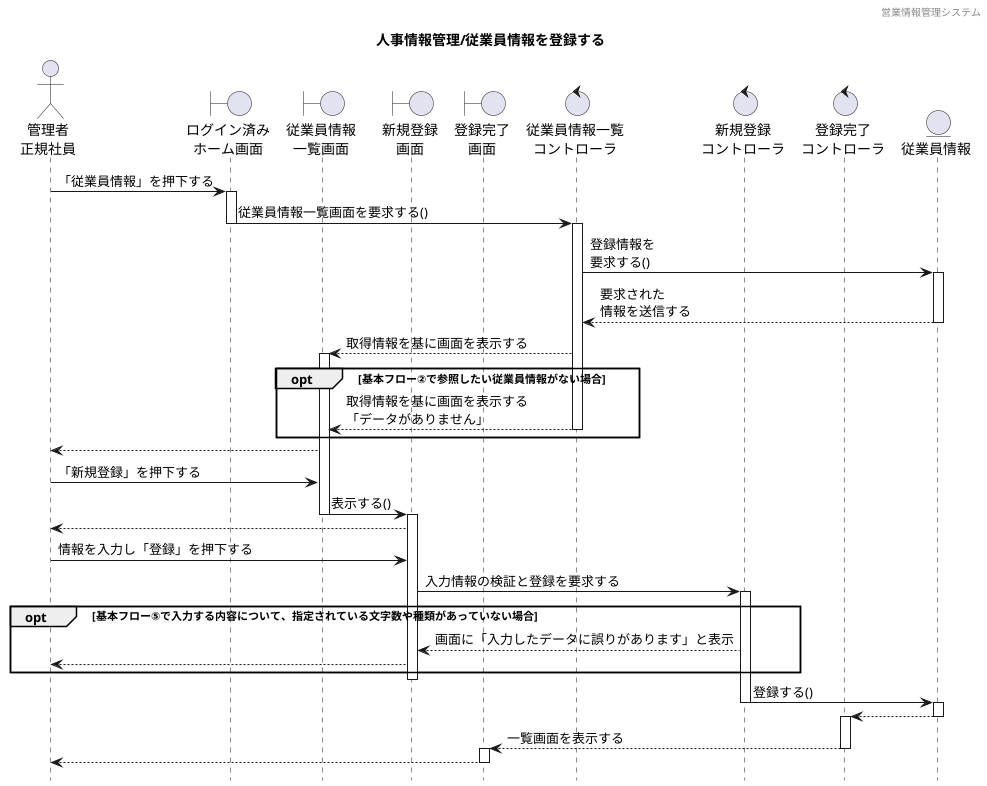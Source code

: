 @startuml シーケンス図

' 下アイコン除去
hide footbox
' ヘッダー
header 営業情報管理システム
' タイトル
title 人事情報管理/従業員情報を登録する


' actor "" as 
actor "管理者\n正規社員" as a1

' boundary "" as 
boundary "ログイン済み\nホーム画面" as b1
boundary "従業員情報\n一覧画面" as b2
boundary "新規登録\n画面" as b3
boundary "登録完了\n画面" as b4

' control "" as 
control "従業員情報一覧\nコントローラ" as c1
control "新規登録\nコントローラ" as c2
control "登録完了\nコントローラ" as c3

' entity "" as
entity "従業員情報" as e1


' ログイン済みホーム画面から一覧表示までのシーケンス
a1 -> b1 : 「従業員情報」を押下する
activate b1
b1 -> c1 : 従業員情報一覧画面を要求する()
deactivate b1
activate c1
c1 -> e1 : 登録情報を\n要求する()
activate e1
c1 <-- e1 : 要求された\n情報を送信する
deactivate e1
b2 <-- c1 : 取得情報を基に画面を表示する
activate b2

' 代替フロー
opt 基本フロー②で参照したい従業員情報がない場合
b2 <-- c1 : 取得情報を基に画面を表示する\n「データがありません」
deactivate c1
end

activate b2
a1 <-- b2
a1 -> b2 : 「新規登録」を押下する
b2 -> b3 : 表示する()
deactivate b2
activate b3
a1 <-- b3
a1 -> b3 : 情報を入力し「登録」を押下する
b3 -> c2 : 入力情報の検証と登録を要求する
activate c2

' 代替フロー
opt 基本フロー⑤で入力する内容について、指定されている文字数や種類があっていない場合
b3 <-- c2 : 画面に「入力したデータに誤りがあります」と表示
deactivate c1
a1 <-- b3
end

deactivate b3
activate c2
c2 -> e1 : 登録する()
deactivate c2
activate e1
c3 <-- e1
deactivate e1
activate c3
b4 <-- c3 : 一覧画面を表示する
deactivate c3
activate b4
a1 <-- b4
deactivate b4



@enduml